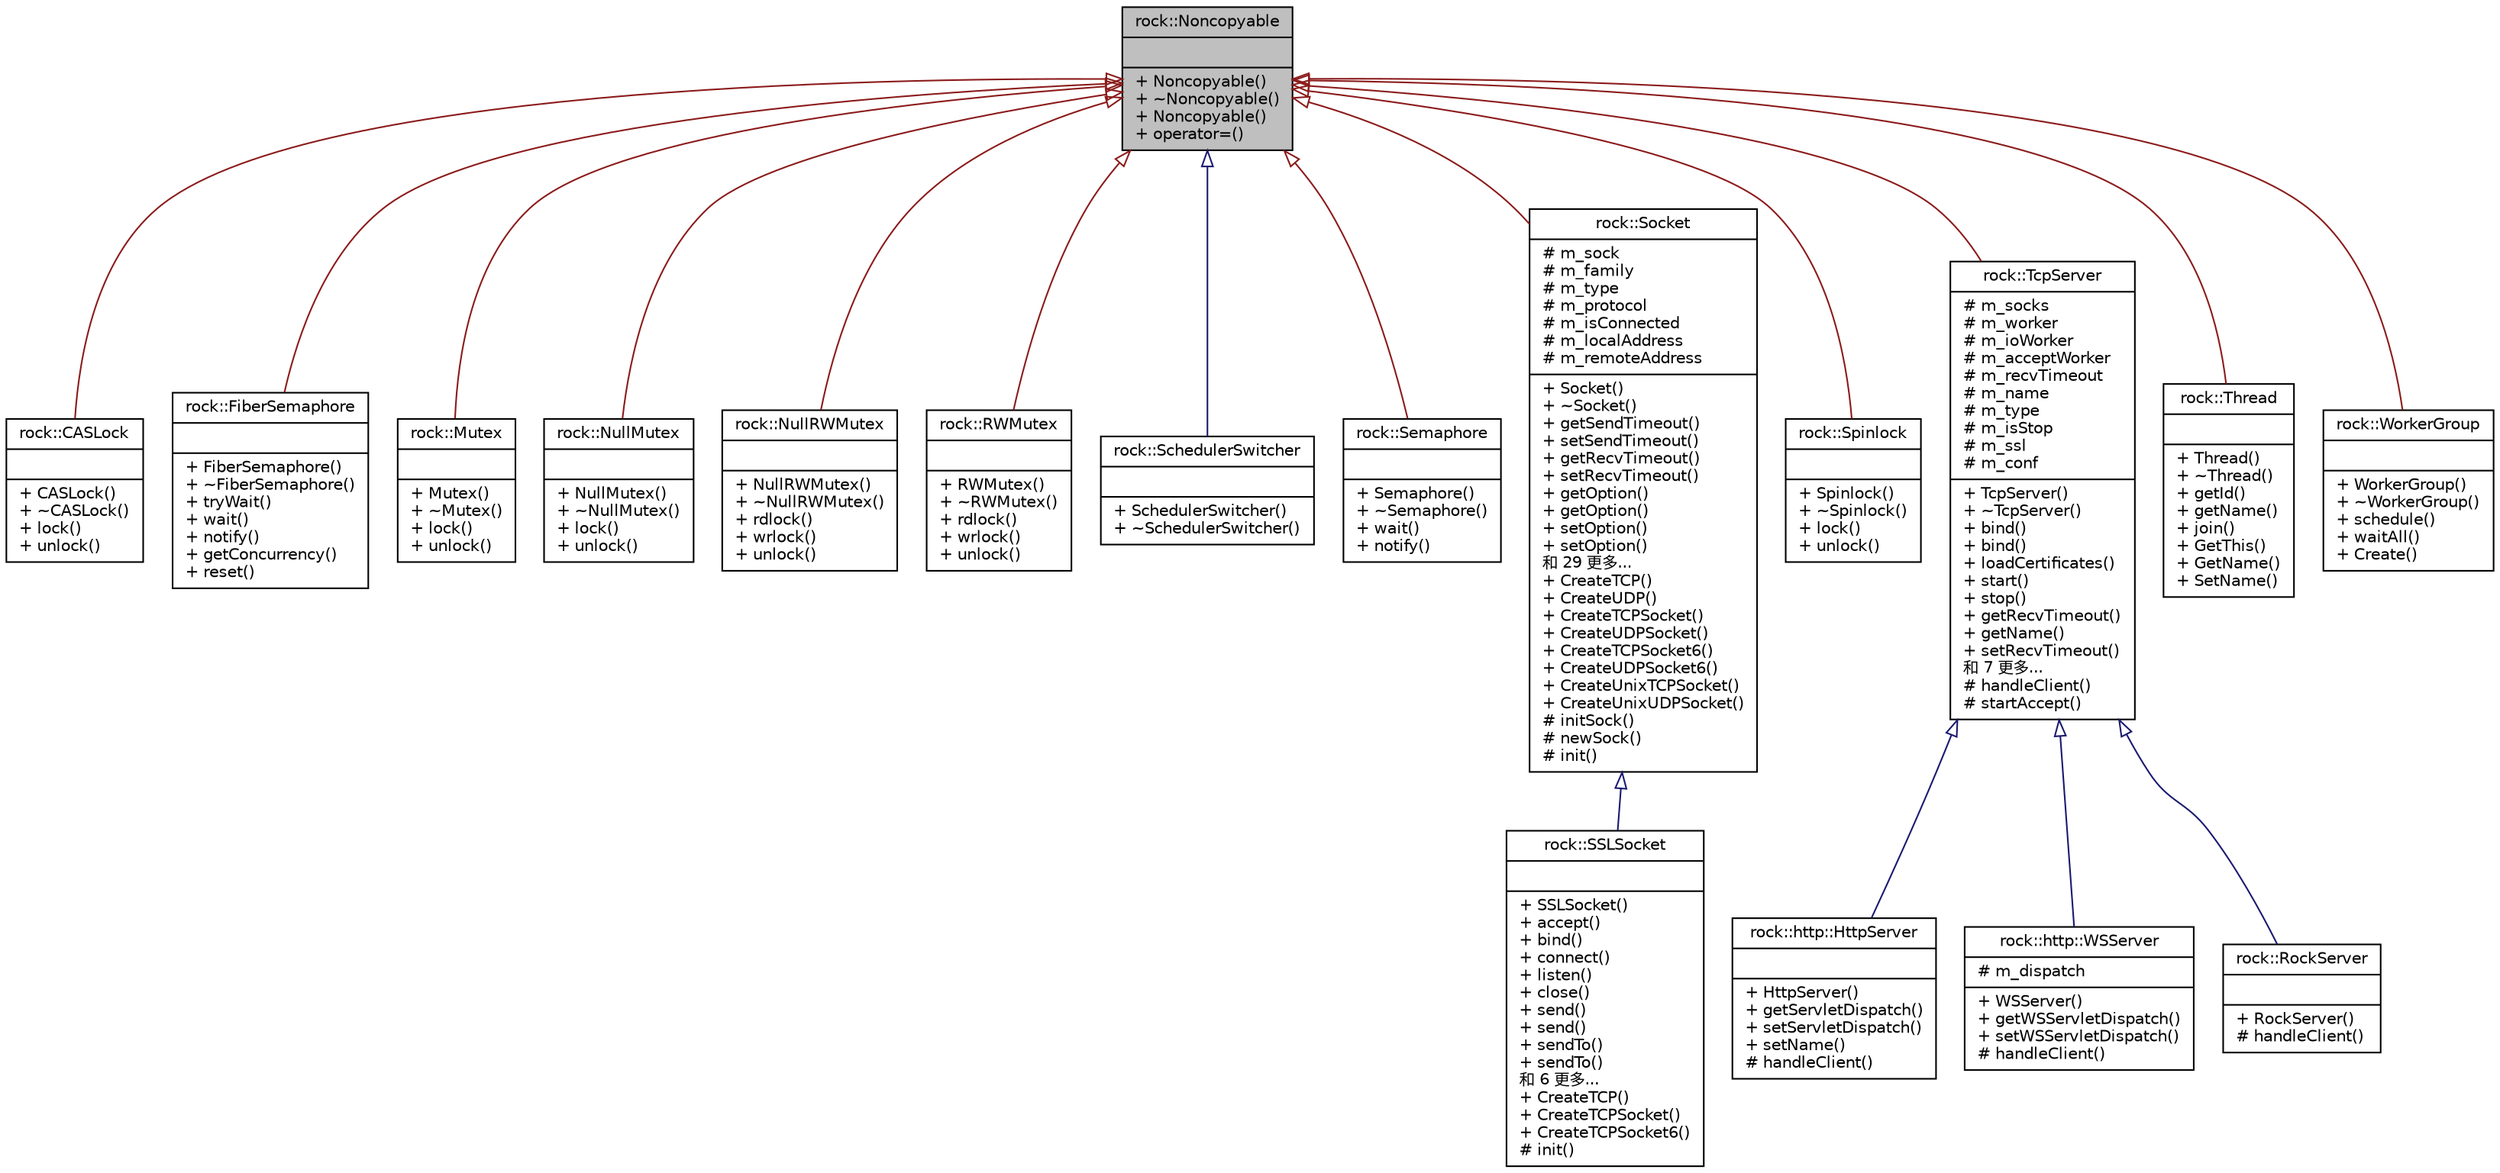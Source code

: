 digraph "rock::Noncopyable"
{
 // LATEX_PDF_SIZE
  edge [fontname="Helvetica",fontsize="10",labelfontname="Helvetica",labelfontsize="10"];
  node [fontname="Helvetica",fontsize="10",shape=record];
  Node1 [label="{rock::Noncopyable\n||+ Noncopyable()\l+ ~Noncopyable()\l+ Noncopyable()\l+ operator=()\l}",height=0.2,width=0.4,color="black", fillcolor="grey75", style="filled", fontcolor="black",tooltip="对象无法拷贝,赋值"];
  Node1 -> Node2 [dir="back",color="firebrick4",fontsize="10",style="solid",arrowtail="onormal",fontname="Helvetica"];
  Node2 [label="{rock::CASLock\n||+ CASLock()\l+ ~CASLock()\l+ lock()\l+ unlock()\l}",height=0.2,width=0.4,color="black", fillcolor="white", style="filled",URL="$classrock_1_1CASLock.html",tooltip="原子锁"];
  Node1 -> Node3 [dir="back",color="firebrick4",fontsize="10",style="solid",arrowtail="onormal",fontname="Helvetica"];
  Node3 [label="{rock::FiberSemaphore\n||+ FiberSemaphore()\l+ ~FiberSemaphore()\l+ tryWait()\l+ wait()\l+ notify()\l+ getConcurrency()\l+ reset()\l}",height=0.2,width=0.4,color="black", fillcolor="white", style="filled",URL="$classrock_1_1FiberSemaphore.html",tooltip=" "];
  Node1 -> Node4 [dir="back",color="firebrick4",fontsize="10",style="solid",arrowtail="onormal",fontname="Helvetica"];
  Node4 [label="{rock::Mutex\n||+ Mutex()\l+ ~Mutex()\l+ lock()\l+ unlock()\l}",height=0.2,width=0.4,color="black", fillcolor="white", style="filled",URL="$classrock_1_1Mutex.html",tooltip="互斥量"];
  Node1 -> Node5 [dir="back",color="firebrick4",fontsize="10",style="solid",arrowtail="onormal",fontname="Helvetica"];
  Node5 [label="{rock::NullMutex\n||+ NullMutex()\l+ ~NullMutex()\l+ lock()\l+ unlock()\l}",height=0.2,width=0.4,color="black", fillcolor="white", style="filled",URL="$classrock_1_1NullMutex.html",tooltip="空锁(用于调试)"];
  Node1 -> Node6 [dir="back",color="firebrick4",fontsize="10",style="solid",arrowtail="onormal",fontname="Helvetica"];
  Node6 [label="{rock::NullRWMutex\n||+ NullRWMutex()\l+ ~NullRWMutex()\l+ rdlock()\l+ wrlock()\l+ unlock()\l}",height=0.2,width=0.4,color="black", fillcolor="white", style="filled",URL="$classrock_1_1NullRWMutex.html",tooltip="空读写锁(用于调试)"];
  Node1 -> Node7 [dir="back",color="firebrick4",fontsize="10",style="solid",arrowtail="onormal",fontname="Helvetica"];
  Node7 [label="{rock::RWMutex\n||+ RWMutex()\l+ ~RWMutex()\l+ rdlock()\l+ wrlock()\l+ unlock()\l}",height=0.2,width=0.4,color="black", fillcolor="white", style="filled",URL="$classrock_1_1RWMutex.html",tooltip="读写锁"];
  Node1 -> Node8 [dir="back",color="midnightblue",fontsize="10",style="solid",arrowtail="onormal",fontname="Helvetica"];
  Node8 [label="{rock::SchedulerSwitcher\n||+ SchedulerSwitcher()\l+ ~SchedulerSwitcher()\l}",height=0.2,width=0.4,color="black", fillcolor="white", style="filled",URL="$classrock_1_1SchedulerSwitcher.html",tooltip=" "];
  Node1 -> Node9 [dir="back",color="firebrick4",fontsize="10",style="solid",arrowtail="onormal",fontname="Helvetica"];
  Node9 [label="{rock::Semaphore\n||+ Semaphore()\l+ ~Semaphore()\l+ wait()\l+ notify()\l}",height=0.2,width=0.4,color="black", fillcolor="white", style="filled",URL="$classrock_1_1Semaphore.html",tooltip="信号量"];
  Node1 -> Node10 [dir="back",color="firebrick4",fontsize="10",style="solid",arrowtail="onormal",fontname="Helvetica"];
  Node10 [label="{rock::Socket\n|# m_sock\l# m_family\l# m_type\l# m_protocol\l# m_isConnected\l# m_localAddress\l# m_remoteAddress\l|+ Socket()\l+ ~Socket()\l+ getSendTimeout()\l+ setSendTimeout()\l+ getRecvTimeout()\l+ setRecvTimeout()\l+ getOption()\l+ getOption()\l+ setOption()\l+ setOption()\l和 29 更多...\l+ CreateTCP()\l+ CreateUDP()\l+ CreateTCPSocket()\l+ CreateUDPSocket()\l+ CreateTCPSocket6()\l+ CreateUDPSocket6()\l+ CreateUnixTCPSocket()\l+ CreateUnixUDPSocket()\l# initSock()\l# newSock()\l# init()\l}",height=0.2,width=0.4,color="black", fillcolor="white", style="filled",URL="$classrock_1_1Socket.html",tooltip="Socket封装类"];
  Node10 -> Node11 [dir="back",color="midnightblue",fontsize="10",style="solid",arrowtail="onormal",fontname="Helvetica"];
  Node11 [label="{rock::SSLSocket\n||+ SSLSocket()\l+ accept()\l+ bind()\l+ connect()\l+ listen()\l+ close()\l+ send()\l+ send()\l+ sendTo()\l+ sendTo()\l和 6 更多...\l+ CreateTCP()\l+ CreateTCPSocket()\l+ CreateTCPSocket6()\l# init()\l}",height=0.2,width=0.4,color="black", fillcolor="white", style="filled",URL="$classrock_1_1SSLSocket.html",tooltip=" "];
  Node1 -> Node12 [dir="back",color="firebrick4",fontsize="10",style="solid",arrowtail="onormal",fontname="Helvetica"];
  Node12 [label="{rock::Spinlock\n||+ Spinlock()\l+ ~Spinlock()\l+ lock()\l+ unlock()\l}",height=0.2,width=0.4,color="black", fillcolor="white", style="filled",URL="$classrock_1_1Spinlock.html",tooltip="自旋锁"];
  Node1 -> Node13 [dir="back",color="firebrick4",fontsize="10",style="solid",arrowtail="onormal",fontname="Helvetica"];
  Node13 [label="{rock::TcpServer\n|# m_socks\l# m_worker\l# m_ioWorker\l# m_acceptWorker\l# m_recvTimeout\l# m_name\l# m_type\l# m_isStop\l# m_ssl\l# m_conf\l|+ TcpServer()\l+ ~TcpServer()\l+ bind()\l+ bind()\l+ loadCertificates()\l+ start()\l+ stop()\l+ getRecvTimeout()\l+ getName()\l+ setRecvTimeout()\l和 7 更多...\l# handleClient()\l# startAccept()\l}",height=0.2,width=0.4,color="black", fillcolor="white", style="filled",URL="$classrock_1_1TcpServer.html",tooltip="TCP服务器封装"];
  Node13 -> Node14 [dir="back",color="midnightblue",fontsize="10",style="solid",arrowtail="onormal",fontname="Helvetica"];
  Node14 [label="{rock::http::HttpServer\n||+ HttpServer()\l+ getServletDispatch()\l+ setServletDispatch()\l+ setName()\l# handleClient()\l}",height=0.2,width=0.4,color="black", fillcolor="white", style="filled",URL="$classrock_1_1http_1_1HttpServer.html",tooltip="HTTP服务器类"];
  Node13 -> Node15 [dir="back",color="midnightblue",fontsize="10",style="solid",arrowtail="onormal",fontname="Helvetica"];
  Node15 [label="{rock::http::WSServer\n|# m_dispatch\l|+ WSServer()\l+ getWSServletDispatch()\l+ setWSServletDispatch()\l# handleClient()\l}",height=0.2,width=0.4,color="black", fillcolor="white", style="filled",URL="$classrock_1_1http_1_1WSServer.html",tooltip=" "];
  Node13 -> Node16 [dir="back",color="midnightblue",fontsize="10",style="solid",arrowtail="onormal",fontname="Helvetica"];
  Node16 [label="{rock::RockServer\n||+ RockServer()\l# handleClient()\l}",height=0.2,width=0.4,color="black", fillcolor="white", style="filled",URL="$classrock_1_1RockServer.html",tooltip=" "];
  Node1 -> Node17 [dir="back",color="firebrick4",fontsize="10",style="solid",arrowtail="onormal",fontname="Helvetica"];
  Node17 [label="{rock::Thread\n||+ Thread()\l+ ~Thread()\l+ getId()\l+ getName()\l+ join()\l+ GetThis()\l+ GetName()\l+ SetName()\l}",height=0.2,width=0.4,color="black", fillcolor="white", style="filled",URL="$classrock_1_1Thread.html",tooltip="线程类"];
  Node1 -> Node18 [dir="back",color="firebrick4",fontsize="10",style="solid",arrowtail="onormal",fontname="Helvetica"];
  Node18 [label="{rock::WorkerGroup\n||+ WorkerGroup()\l+ ~WorkerGroup()\l+ schedule()\l+ waitAll()\l+ Create()\l}",height=0.2,width=0.4,color="black", fillcolor="white", style="filled",URL="$classrock_1_1WorkerGroup.html",tooltip=" "];
}
